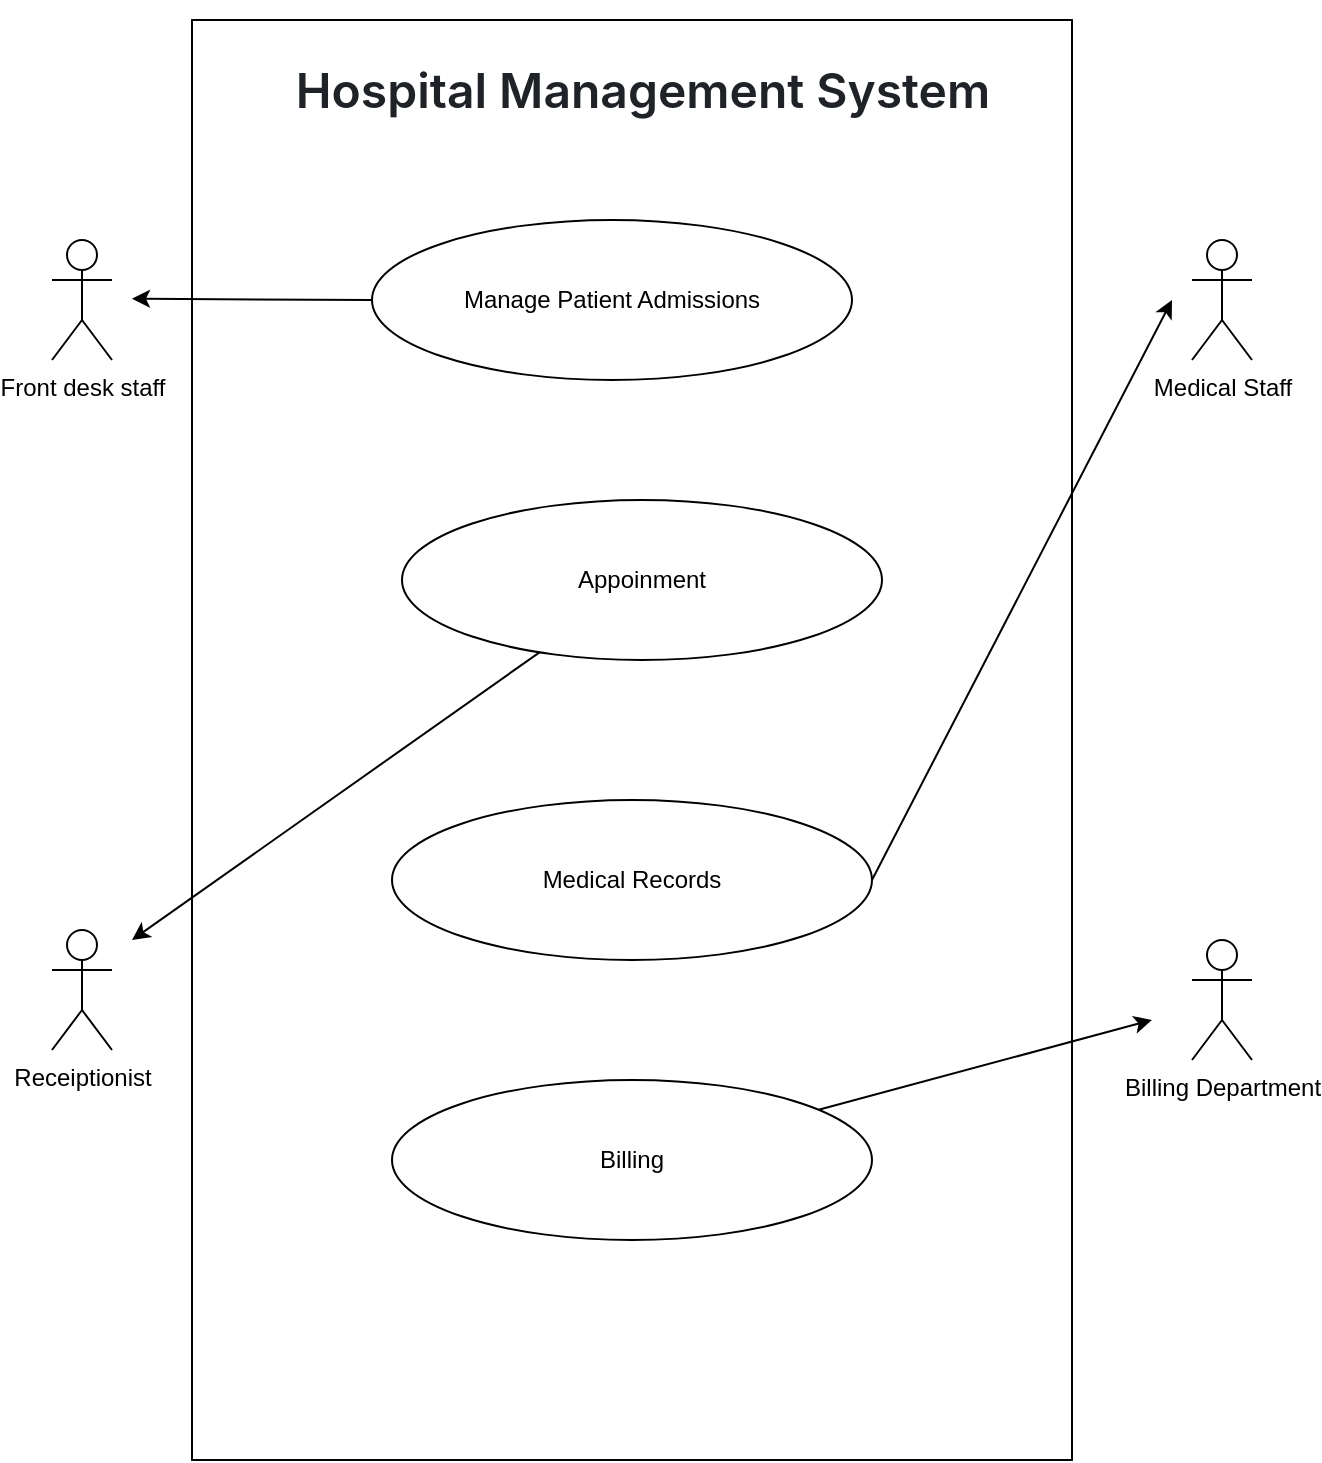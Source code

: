 <mxfile>
    <diagram id="wul08r-kcFj-YMLkzYyt" name="Page-1">
        <mxGraphModel dx="1198" dy="967" grid="1" gridSize="10" guides="1" tooltips="1" connect="1" arrows="1" fold="1" page="1" pageScale="1" pageWidth="827" pageHeight="1169" math="0" shadow="0">
            <root>
                <mxCell id="0"/>
                <mxCell id="1" parent="0"/>
                <mxCell id="2" value="Front desk staff" style="shape=umlActor;verticalLabelPosition=bottom;verticalAlign=top;html=1;outlineConnect=0;" vertex="1" parent="1">
                    <mxGeometry x="110" y="240" width="30" height="60" as="geometry"/>
                </mxCell>
                <mxCell id="7" value="" style="rounded=0;whiteSpace=wrap;html=1;" vertex="1" parent="1">
                    <mxGeometry x="180" y="130" width="440" height="720" as="geometry"/>
                </mxCell>
                <mxCell id="10" value="&lt;h1 style=&quot;box-sizing: border-box; margin: 24px 0px 16px; font-weight: var(--base-text-weight-semibold, 600); line-height: 1.25; padding-bottom: 0.3em; border-bottom: 1px solid var(--color-border-muted); color: rgb(31, 35, 40); font-family: -apple-system, &amp;quot;system-ui&amp;quot;, &amp;quot;Segoe UI&amp;quot;, &amp;quot;Noto Sans&amp;quot;, Helvetica, Arial, sans-serif, &amp;quot;Apple Color Emoji&amp;quot;, &amp;quot;Segoe UI Emoji&amp;quot;; text-align: start; background-color: rgb(255, 255, 255);&quot; dir=&quot;auto&quot; tabindex=&quot;-1&quot;&gt;Hospital Management System&lt;/h1&gt;" style="text;html=1;align=center;verticalAlign=middle;resizable=0;points=[];autosize=1;strokeColor=none;fillColor=none;" vertex="1" parent="1">
                    <mxGeometry x="230" y="120" width="350" height="90" as="geometry"/>
                </mxCell>
                <mxCell id="32" style="edgeStyle=none;html=1;exitX=0;exitY=0.5;exitDx=0;exitDy=0;" edge="1" parent="1" source="14">
                    <mxGeometry relative="1" as="geometry">
                        <mxPoint x="150" y="269.364" as="targetPoint"/>
                    </mxGeometry>
                </mxCell>
                <mxCell id="14" value="Manage Patient Admissions" style="ellipse;whiteSpace=wrap;html=1;" vertex="1" parent="1">
                    <mxGeometry x="270" y="230" width="240" height="80" as="geometry"/>
                </mxCell>
                <mxCell id="18" value="Receiptionist" style="shape=umlActor;verticalLabelPosition=bottom;verticalAlign=top;html=1;outlineConnect=0;" vertex="1" parent="1">
                    <mxGeometry x="110" y="585" width="30" height="60" as="geometry"/>
                </mxCell>
                <mxCell id="21" value="Medical Staff" style="shape=umlActor;verticalLabelPosition=bottom;verticalAlign=top;html=1;outlineConnect=0;" vertex="1" parent="1">
                    <mxGeometry x="680" y="240" width="30" height="60" as="geometry"/>
                </mxCell>
                <mxCell id="23" value="Billing Department" style="shape=umlActor;verticalLabelPosition=bottom;verticalAlign=top;html=1;outlineConnect=0;" vertex="1" parent="1">
                    <mxGeometry x="680" y="590" width="30" height="60" as="geometry"/>
                </mxCell>
                <mxCell id="30" style="edgeStyle=none;html=1;" edge="1" parent="1" source="26">
                    <mxGeometry relative="1" as="geometry">
                        <mxPoint x="150" y="590" as="targetPoint"/>
                    </mxGeometry>
                </mxCell>
                <mxCell id="26" value="Appoinment" style="ellipse;whiteSpace=wrap;html=1;" vertex="1" parent="1">
                    <mxGeometry x="285" y="370" width="240" height="80" as="geometry"/>
                </mxCell>
                <mxCell id="31" style="edgeStyle=none;html=1;exitX=1;exitY=0.5;exitDx=0;exitDy=0;" edge="1" parent="1" source="27">
                    <mxGeometry relative="1" as="geometry">
                        <mxPoint x="670" y="270" as="targetPoint"/>
                    </mxGeometry>
                </mxCell>
                <mxCell id="27" value="Medical Records" style="ellipse;whiteSpace=wrap;html=1;" vertex="1" parent="1">
                    <mxGeometry x="280" y="520" width="240" height="80" as="geometry"/>
                </mxCell>
                <mxCell id="29" style="edgeStyle=none;html=1;" edge="1" parent="1" source="28">
                    <mxGeometry relative="1" as="geometry">
                        <mxPoint x="660" y="630" as="targetPoint"/>
                    </mxGeometry>
                </mxCell>
                <mxCell id="28" value="Billing" style="ellipse;whiteSpace=wrap;html=1;" vertex="1" parent="1">
                    <mxGeometry x="280" y="660" width="240" height="80" as="geometry"/>
                </mxCell>
            </root>
        </mxGraphModel>
    </diagram>
</mxfile>
